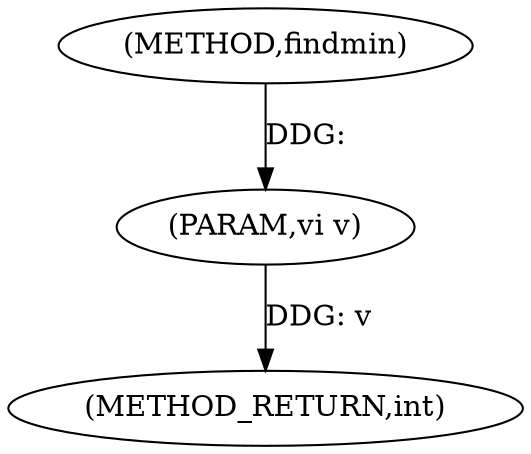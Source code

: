 digraph "findmin" {  
"1000127" [label = "(METHOD,findmin)" ]
"1000130" [label = "(METHOD_RETURN,int)" ]
"1000128" [label = "(PARAM,vi v)" ]
  "1000128" -> "1000130"  [ label = "DDG: v"] 
  "1000127" -> "1000128"  [ label = "DDG: "] 
}
